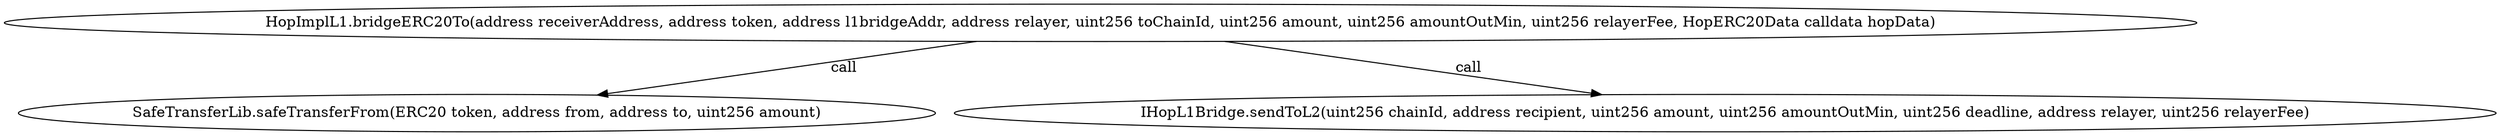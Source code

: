digraph "" {
	graph [bb="0,0,2004.6,124.8"];
	node [label="\N"];
	"HopImplL1.bridgeERC20To(address receiverAddress, address token, address l1bridgeAddr, address relayer, uint256 toChainId, uint256 \
amount, uint256 amountOutMin, uint256 relayerFee, HopERC20Data calldata hopData)"	 [height=0.5,
		pos="882.87,106.8",
		width=24.524];
	"SafeTransferLib.safeTransferFrom(ERC20 token, address from, address to, uint256 amount)"	 [height=0.5,
		pos="379.87,18",
		width=10.251];
	"HopImplL1.bridgeERC20To(address receiverAddress, address token, address l1bridgeAddr, address relayer, uint256 toChainId, uint256 \
amount, uint256 amountOutMin, uint256 relayerFee, HopERC20Data calldata hopData)" -> "SafeTransferLib.safeTransferFrom(ERC20 token, address from, address to, uint256 amount)" [key=call,
	label=" call",
	lp="688.73,62.4",
	pos="e,478.21,35.36 781.39,88.883 696.28,73.858 575.05,52.457 488.1,37.107"];
"IHopL1Bridge.sendToL2(uint256 chainId, address recipient, uint256 amount, uint256 amountOutMin, uint256 deadline, address relayer, \
uint256 relayerFee)" [height=0.5,
	pos="1385.9,18",
	width=17.187];
"HopImplL1.bridgeERC20To(address receiverAddress, address token, address l1bridgeAddr, address relayer, uint256 toChainId, uint256 \
amount, uint256 amountOutMin, uint256 relayerFee, HopERC20Data calldata hopData)" -> "IHopL1Bridge.sendToL2(uint256 chainId, address recipient, uint256 amount, uint256 amountOutMin, uint256 deadline, address relayer, \
uint256 relayerFee)" [key=call,
label=" call",
lp="1191.7,62.4",
pos="e,1285,35.813 984.36,88.883 1068.6,74.005 1188.3,52.873 1275.1,37.557"];
}
